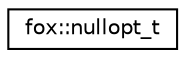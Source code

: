 digraph "Graphical Class Hierarchy"
{
 // LATEX_PDF_SIZE
  edge [fontname="Helvetica",fontsize="10",labelfontname="Helvetica",labelfontsize="10"];
  node [fontname="Helvetica",fontsize="10",shape=record];
  rankdir="LR";
  Node0 [label="fox::nullopt_t",height=0.2,width=0.4,color="black", fillcolor="white", style="filled",URL="$structfox_1_1nullopt__t.html",tooltip=" "];
}
